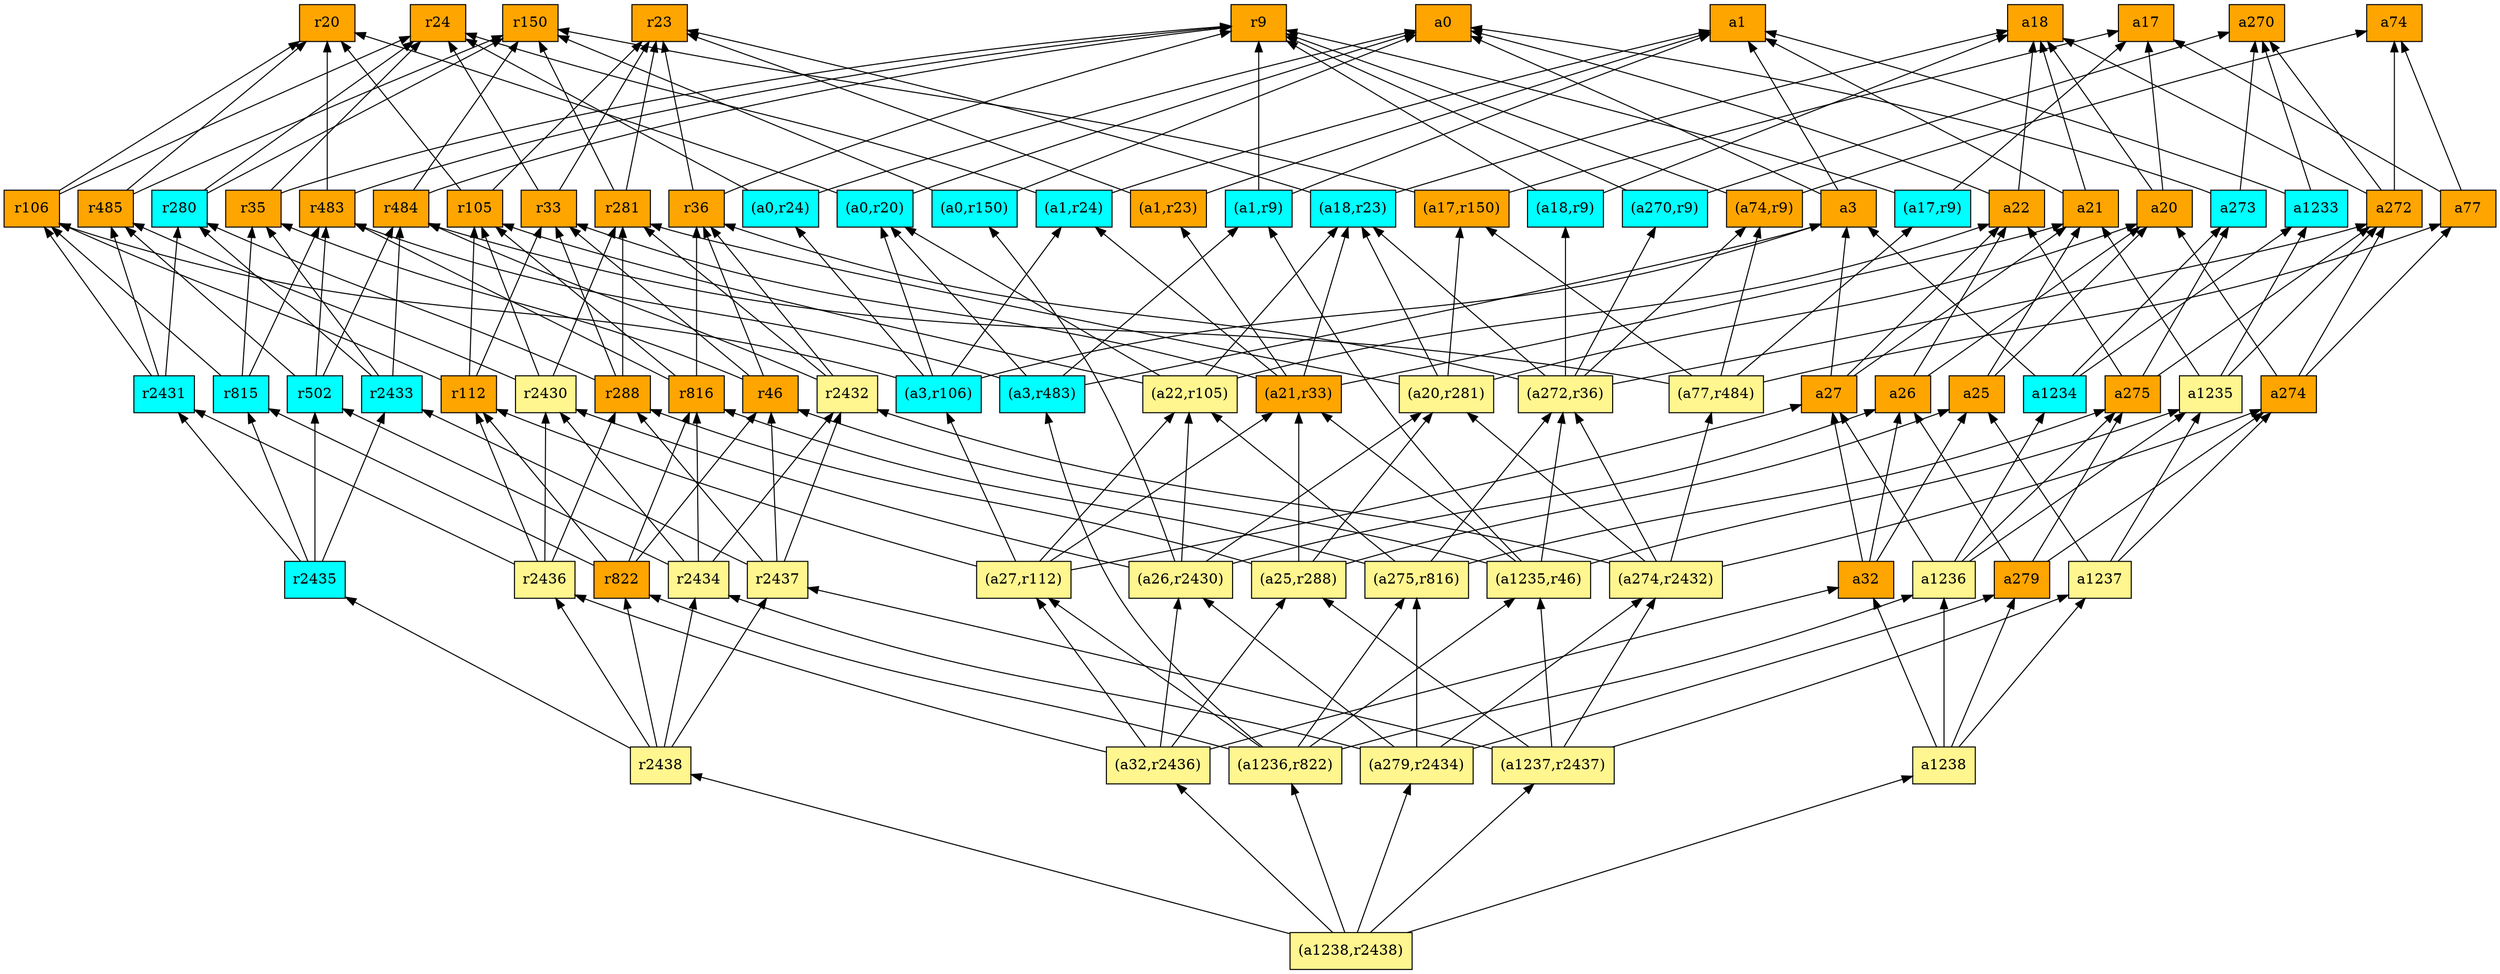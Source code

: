 digraph G {
rankdir=BT;ranksep="2.0";
"(a1,r9)" [shape=record,fillcolor=cyan,style=filled,label="{(a1,r9)}"];
"a1233" [shape=record,fillcolor=cyan,style=filled,label="{a1233}"];
"r815" [shape=record,fillcolor=cyan,style=filled,label="{r815}"];
"a32" [shape=record,fillcolor=orange,style=filled,label="{a32}"];
"(a32,r2436)" [shape=record,fillcolor=khaki1,style=filled,label="{(a32,r2436)}"];
"(a22,r105)" [shape=record,fillcolor=khaki1,style=filled,label="{(a22,r105)}"];
"a77" [shape=record,fillcolor=orange,style=filled,label="{a77}"];
"a1238" [shape=record,fillcolor=khaki1,style=filled,label="{a1238}"];
"r822" [shape=record,fillcolor=orange,style=filled,label="{r822}"];
"r2435" [shape=record,fillcolor=cyan,style=filled,label="{r2435}"];
"r816" [shape=record,fillcolor=orange,style=filled,label="{r816}"];
"a20" [shape=record,fillcolor=orange,style=filled,label="{a20}"];
"r24" [shape=record,fillcolor=orange,style=filled,label="{r24}"];
"(a18,r23)" [shape=record,fillcolor=cyan,style=filled,label="{(a18,r23)}"];
"a26" [shape=record,fillcolor=orange,style=filled,label="{a26}"];
"r33" [shape=record,fillcolor=orange,style=filled,label="{r33}"];
"(a272,r36)" [shape=record,fillcolor=khaki1,style=filled,label="{(a272,r36)}"];
"a272" [shape=record,fillcolor=orange,style=filled,label="{a272}"];
"r106" [shape=record,fillcolor=orange,style=filled,label="{r106}"];
"a1234" [shape=record,fillcolor=cyan,style=filled,label="{a1234}"];
"(a21,r33)" [shape=record,fillcolor=orange,style=filled,label="{(a21,r33)}"];
"r484" [shape=record,fillcolor=orange,style=filled,label="{r484}"];
"a17" [shape=record,fillcolor=orange,style=filled,label="{a17}"];
"r483" [shape=record,fillcolor=orange,style=filled,label="{r483}"];
"a25" [shape=record,fillcolor=orange,style=filled,label="{a25}"];
"(a275,r816)" [shape=record,fillcolor=khaki1,style=filled,label="{(a275,r816)}"];
"a22" [shape=record,fillcolor=orange,style=filled,label="{a22}"];
"(a1,r24)" [shape=record,fillcolor=cyan,style=filled,label="{(a1,r24)}"];
"(a17,r9)" [shape=record,fillcolor=cyan,style=filled,label="{(a17,r9)}"];
"r280" [shape=record,fillcolor=cyan,style=filled,label="{r280}"];
"r281" [shape=record,fillcolor=orange,style=filled,label="{r281}"];
"a275" [shape=record,fillcolor=orange,style=filled,label="{a275}"];
"(a0,r24)" [shape=record,fillcolor=cyan,style=filled,label="{(a0,r24)}"];
"r20" [shape=record,fillcolor=orange,style=filled,label="{r20}"];
"r46" [shape=record,fillcolor=orange,style=filled,label="{r46}"];
"a274" [shape=record,fillcolor=orange,style=filled,label="{a274}"];
"(a25,r288)" [shape=record,fillcolor=khaki1,style=filled,label="{(a25,r288)}"];
"a27" [shape=record,fillcolor=orange,style=filled,label="{a27}"];
"(a18,r9)" [shape=record,fillcolor=cyan,style=filled,label="{(a18,r9)}"];
"a74" [shape=record,fillcolor=orange,style=filled,label="{a74}"];
"r502" [shape=record,fillcolor=cyan,style=filled,label="{r502}"];
"(a0,r20)" [shape=record,fillcolor=cyan,style=filled,label="{(a0,r20)}"];
"a279" [shape=record,fillcolor=orange,style=filled,label="{a279}"];
"a3" [shape=record,fillcolor=orange,style=filled,label="{a3}"];
"(a74,r9)" [shape=record,fillcolor=orange,style=filled,label="{(a74,r9)}"];
"r105" [shape=record,fillcolor=orange,style=filled,label="{r105}"];
"(a1238,r2438)" [shape=record,fillcolor=khaki1,style=filled,label="{(a1238,r2438)}"];
"r150" [shape=record,fillcolor=orange,style=filled,label="{r150}"];
"r9" [shape=record,fillcolor=orange,style=filled,label="{r9}"];
"a21" [shape=record,fillcolor=orange,style=filled,label="{a21}"];
"(a274,r2432)" [shape=record,fillcolor=khaki1,style=filled,label="{(a274,r2432)}"];
"r288" [shape=record,fillcolor=orange,style=filled,label="{r288}"];
"r2438" [shape=record,fillcolor=khaki1,style=filled,label="{r2438}"];
"r2430" [shape=record,fillcolor=khaki1,style=filled,label="{r2430}"];
"a1237" [shape=record,fillcolor=khaki1,style=filled,label="{a1237}"];
"r35" [shape=record,fillcolor=orange,style=filled,label="{r35}"];
"(a26,r2430)" [shape=record,fillcolor=khaki1,style=filled,label="{(a26,r2430)}"];
"(a1237,r2437)" [shape=record,fillcolor=khaki1,style=filled,label="{(a1237,r2437)}"];
"(a3,r106)" [shape=record,fillcolor=cyan,style=filled,label="{(a3,r106)}"];
"r36" [shape=record,fillcolor=orange,style=filled,label="{r36}"];
"(a1235,r46)" [shape=record,fillcolor=khaki1,style=filled,label="{(a1235,r46)}"];
"r2434" [shape=record,fillcolor=khaki1,style=filled,label="{r2434}"];
"r2436" [shape=record,fillcolor=khaki1,style=filled,label="{r2436}"];
"r112" [shape=record,fillcolor=orange,style=filled,label="{r112}"];
"(a1236,r822)" [shape=record,fillcolor=khaki1,style=filled,label="{(a1236,r822)}"];
"a273" [shape=record,fillcolor=cyan,style=filled,label="{a273}"];
"r2432" [shape=record,fillcolor=khaki1,style=filled,label="{r2432}"];
"r485" [shape=record,fillcolor=orange,style=filled,label="{r485}"];
"(a279,r2434)" [shape=record,fillcolor=khaki1,style=filled,label="{(a279,r2434)}"];
"a18" [shape=record,fillcolor=orange,style=filled,label="{a18}"];
"(a77,r484)" [shape=record,fillcolor=khaki1,style=filled,label="{(a77,r484)}"];
"a1" [shape=record,fillcolor=orange,style=filled,label="{a1}"];
"(a1,r23)" [shape=record,fillcolor=orange,style=filled,label="{(a1,r23)}"];
"a1235" [shape=record,fillcolor=khaki1,style=filled,label="{a1235}"];
"(a27,r112)" [shape=record,fillcolor=khaki1,style=filled,label="{(a27,r112)}"];
"r2433" [shape=record,fillcolor=cyan,style=filled,label="{r2433}"];
"r2431" [shape=record,fillcolor=cyan,style=filled,label="{r2431}"];
"r2437" [shape=record,fillcolor=khaki1,style=filled,label="{r2437}"];
"r23" [shape=record,fillcolor=orange,style=filled,label="{r23}"];
"(a0,r150)" [shape=record,fillcolor=cyan,style=filled,label="{(a0,r150)}"];
"(a3,r483)" [shape=record,fillcolor=cyan,style=filled,label="{(a3,r483)}"];
"(a20,r281)" [shape=record,fillcolor=khaki1,style=filled,label="{(a20,r281)}"];
"a270" [shape=record,fillcolor=orange,style=filled,label="{a270}"];
"(a270,r9)" [shape=record,fillcolor=cyan,style=filled,label="{(a270,r9)}"];
"a0" [shape=record,fillcolor=orange,style=filled,label="{a0}"];
"a1236" [shape=record,fillcolor=khaki1,style=filled,label="{a1236}"];
"(a17,r150)" [shape=record,fillcolor=orange,style=filled,label="{(a17,r150)}"];
"(a1,r9)" -> "r9"
"(a1,r9)" -> "a1"
"a1233" -> "a1"
"a1233" -> "a270"
"r815" -> "r106"
"r815" -> "r35"
"r815" -> "r483"
"a32" -> "a25"
"a32" -> "a27"
"a32" -> "a26"
"(a32,r2436)" -> "a32"
"(a32,r2436)" -> "(a26,r2430)"
"(a32,r2436)" -> "(a27,r112)"
"(a32,r2436)" -> "(a25,r288)"
"(a32,r2436)" -> "r2436"
"(a22,r105)" -> "(a0,r20)"
"(a22,r105)" -> "(a18,r23)"
"(a22,r105)" -> "r105"
"(a22,r105)" -> "a22"
"a77" -> "a74"
"a77" -> "a17"
"a1238" -> "a279"
"a1238" -> "a32"
"a1238" -> "a1237"
"a1238" -> "a1236"
"r822" -> "r816"
"r822" -> "r815"
"r822" -> "r46"
"r822" -> "r112"
"r2435" -> "r502"
"r2435" -> "r815"
"r2435" -> "r2433"
"r2435" -> "r2431"
"r816" -> "r105"
"r816" -> "r36"
"r816" -> "r483"
"a20" -> "a18"
"a20" -> "a17"
"(a18,r23)" -> "a18"
"(a18,r23)" -> "r23"
"a26" -> "a20"
"a26" -> "a22"
"r33" -> "r24"
"r33" -> "r23"
"(a272,r36)" -> "(a74,r9)"
"(a272,r36)" -> "(a18,r23)"
"(a272,r36)" -> "r36"
"(a272,r36)" -> "a272"
"(a272,r36)" -> "(a18,r9)"
"(a272,r36)" -> "(a270,r9)"
"a272" -> "a270"
"a272" -> "a18"
"a272" -> "a74"
"r106" -> "r20"
"r106" -> "r24"
"a1234" -> "a1233"
"a1234" -> "a3"
"a1234" -> "a273"
"(a21,r33)" -> "(a1,r23)"
"(a21,r33)" -> "(a1,r24)"
"(a21,r33)" -> "(a18,r23)"
"(a21,r33)" -> "r33"
"(a21,r33)" -> "a21"
"r484" -> "r9"
"r484" -> "r150"
"r483" -> "r9"
"r483" -> "r20"
"a25" -> "a20"
"a25" -> "a21"
"(a275,r816)" -> "r816"
"(a275,r816)" -> "(a22,r105)"
"(a275,r816)" -> "a275"
"(a275,r816)" -> "(a272,r36)"
"a22" -> "a0"
"a22" -> "a18"
"(a1,r24)" -> "a1"
"(a1,r24)" -> "r24"
"(a17,r9)" -> "r9"
"(a17,r9)" -> "a17"
"r280" -> "r24"
"r280" -> "r150"
"r281" -> "r150"
"r281" -> "r23"
"a275" -> "a22"
"a275" -> "a272"
"a275" -> "a273"
"(a0,r24)" -> "a0"
"(a0,r24)" -> "r24"
"r46" -> "r35"
"r46" -> "r33"
"r46" -> "r36"
"a274" -> "a20"
"a274" -> "a77"
"a274" -> "a272"
"(a25,r288)" -> "r288"
"(a25,r288)" -> "(a21,r33)"
"(a25,r288)" -> "a25"
"(a25,r288)" -> "(a20,r281)"
"a27" -> "a3"
"a27" -> "a21"
"a27" -> "a22"
"(a18,r9)" -> "r9"
"(a18,r9)" -> "a18"
"r502" -> "r485"
"r502" -> "r484"
"r502" -> "r483"
"(a0,r20)" -> "a0"
"(a0,r20)" -> "r20"
"a279" -> "a26"
"a279" -> "a275"
"a279" -> "a274"
"a3" -> "a1"
"a3" -> "a0"
"(a74,r9)" -> "r9"
"(a74,r9)" -> "a74"
"r105" -> "r20"
"r105" -> "r23"
"(a1238,r2438)" -> "(a32,r2436)"
"(a1238,r2438)" -> "a1238"
"(a1238,r2438)" -> "r2438"
"(a1238,r2438)" -> "(a1237,r2437)"
"(a1238,r2438)" -> "(a1236,r822)"
"(a1238,r2438)" -> "(a279,r2434)"
"a21" -> "a1"
"a21" -> "a18"
"(a274,r2432)" -> "(a77,r484)"
"(a274,r2432)" -> "r2432"
"(a274,r2432)" -> "(a20,r281)"
"(a274,r2432)" -> "a274"
"(a274,r2432)" -> "(a272,r36)"
"r288" -> "r280"
"r288" -> "r281"
"r288" -> "r33"
"r2438" -> "r822"
"r2438" -> "r2435"
"r2438" -> "r2434"
"r2438" -> "r2436"
"r2438" -> "r2437"
"r2430" -> "r485"
"r2430" -> "r281"
"r2430" -> "r105"
"a1237" -> "a1235"
"a1237" -> "a25"
"a1237" -> "a274"
"r35" -> "r9"
"r35" -> "r24"
"(a26,r2430)" -> "r2430"
"(a26,r2430)" -> "a26"
"(a26,r2430)" -> "(a22,r105)"
"(a26,r2430)" -> "(a0,r150)"
"(a26,r2430)" -> "(a20,r281)"
"(a1237,r2437)" -> "a1237"
"(a1237,r2437)" -> "r2437"
"(a1237,r2437)" -> "(a1235,r46)"
"(a1237,r2437)" -> "(a25,r288)"
"(a1237,r2437)" -> "(a274,r2432)"
"(a3,r106)" -> "r106"
"(a3,r106)" -> "(a1,r24)"
"(a3,r106)" -> "(a0,r20)"
"(a3,r106)" -> "a3"
"(a3,r106)" -> "(a0,r24)"
"r36" -> "r9"
"r36" -> "r23"
"(a1235,r46)" -> "(a1,r9)"
"(a1235,r46)" -> "a1235"
"(a1235,r46)" -> "(a21,r33)"
"(a1235,r46)" -> "r46"
"(a1235,r46)" -> "(a272,r36)"
"r2434" -> "r2430"
"r2434" -> "r2432"
"r2434" -> "r816"
"r2434" -> "r502"
"r2436" -> "r288"
"r2436" -> "r2430"
"r2436" -> "r2431"
"r2436" -> "r112"
"r112" -> "r106"
"r112" -> "r105"
"r112" -> "r33"
"(a1236,r822)" -> "r822"
"(a1236,r822)" -> "a1236"
"(a1236,r822)" -> "(a1235,r46)"
"(a1236,r822)" -> "(a275,r816)"
"(a1236,r822)" -> "(a27,r112)"
"(a1236,r822)" -> "(a3,r483)"
"a273" -> "a0"
"a273" -> "a270"
"r2432" -> "r484"
"r2432" -> "r281"
"r2432" -> "r36"
"r485" -> "r20"
"r485" -> "r150"
"(a279,r2434)" -> "a279"
"(a279,r2434)" -> "(a275,r816)"
"(a279,r2434)" -> "(a274,r2432)"
"(a279,r2434)" -> "(a26,r2430)"
"(a279,r2434)" -> "r2434"
"(a77,r484)" -> "(a17,r9)"
"(a77,r484)" -> "(a74,r9)"
"(a77,r484)" -> "r484"
"(a77,r484)" -> "a77"
"(a77,r484)" -> "(a17,r150)"
"(a1,r23)" -> "a1"
"(a1,r23)" -> "r23"
"a1235" -> "a1233"
"a1235" -> "a272"
"a1235" -> "a21"
"(a27,r112)" -> "(a3,r106)"
"(a27,r112)" -> "(a21,r33)"
"(a27,r112)" -> "(a22,r105)"
"(a27,r112)" -> "a27"
"(a27,r112)" -> "r112"
"r2433" -> "r280"
"r2433" -> "r35"
"r2433" -> "r484"
"r2431" -> "r106"
"r2431" -> "r280"
"r2431" -> "r485"
"r2437" -> "r288"
"r2437" -> "r2432"
"r2437" -> "r2433"
"r2437" -> "r46"
"(a0,r150)" -> "a0"
"(a0,r150)" -> "r150"
"(a3,r483)" -> "(a1,r9)"
"(a3,r483)" -> "r483"
"(a3,r483)" -> "a3"
"(a3,r483)" -> "(a0,r20)"
"(a20,r281)" -> "a20"
"(a20,r281)" -> "(a18,r23)"
"(a20,r281)" -> "r281"
"(a20,r281)" -> "(a17,r150)"
"(a270,r9)" -> "r9"
"(a270,r9)" -> "a270"
"a1236" -> "a1235"
"a1236" -> "a1234"
"a1236" -> "a275"
"a1236" -> "a27"
"(a17,r150)" -> "r150"
"(a17,r150)" -> "a17"
}